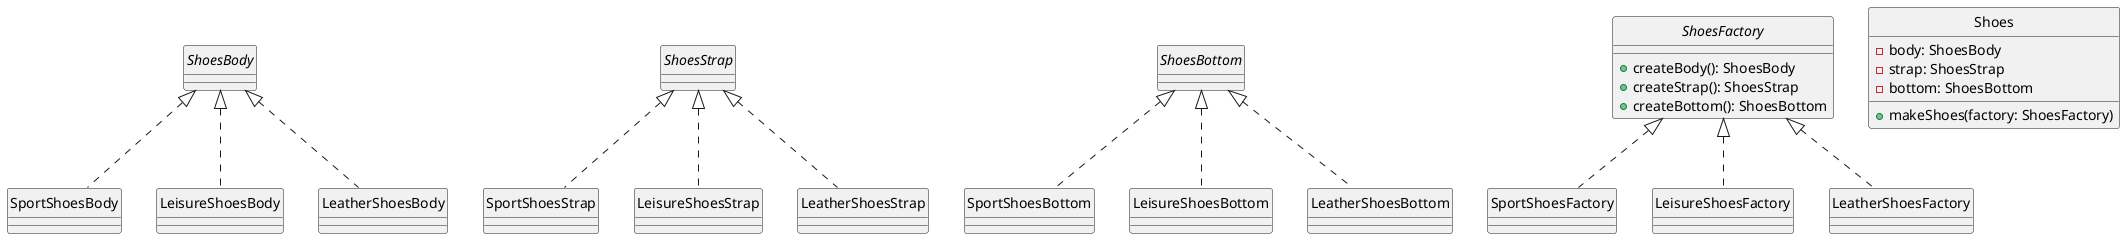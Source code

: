 @startuml
skinparam style strictuml

interface ShoesBody
interface ShoesStrap
interface ShoesBottom

interface ShoesFactory {
    +createBody(): ShoesBody
    +createStrap(): ShoesStrap
    +createBottom(): ShoesBottom
}

class SportShoesFactory
class LeisureShoesFactory
class LeatherShoesFactory

ShoesFactory <|.. SportShoesFactory
ShoesFactory <|.. LeisureShoesFactory
ShoesFactory <|.. LeatherShoesFactory

class SportShoesBody
class SportShoesStrap
class SportShoesBottom

ShoesBody <|.. SportShoesBody
ShoesStrap <|.. SportShoesStrap
ShoesBottom <|.. SportShoesBottom

class LeisureShoesBody
class LeisureShoesStrap
class LeisureShoesBottom

ShoesBody <|.. LeisureShoesBody
ShoesStrap <|.. LeisureShoesStrap
ShoesBottom <|.. LeisureShoesBottom

class LeatherShoesBody
class LeatherShoesStrap
class LeatherShoesBottom

ShoesBody <|.. LeatherShoesBody
ShoesStrap <|.. LeatherShoesStrap
ShoesBottom <|.. LeatherShoesBottom

class Shoes {
    -body: ShoesBody
    -strap: ShoesStrap
    -bottom: ShoesBottom
    +makeShoes(factory: ShoesFactory)
}

@enduml
